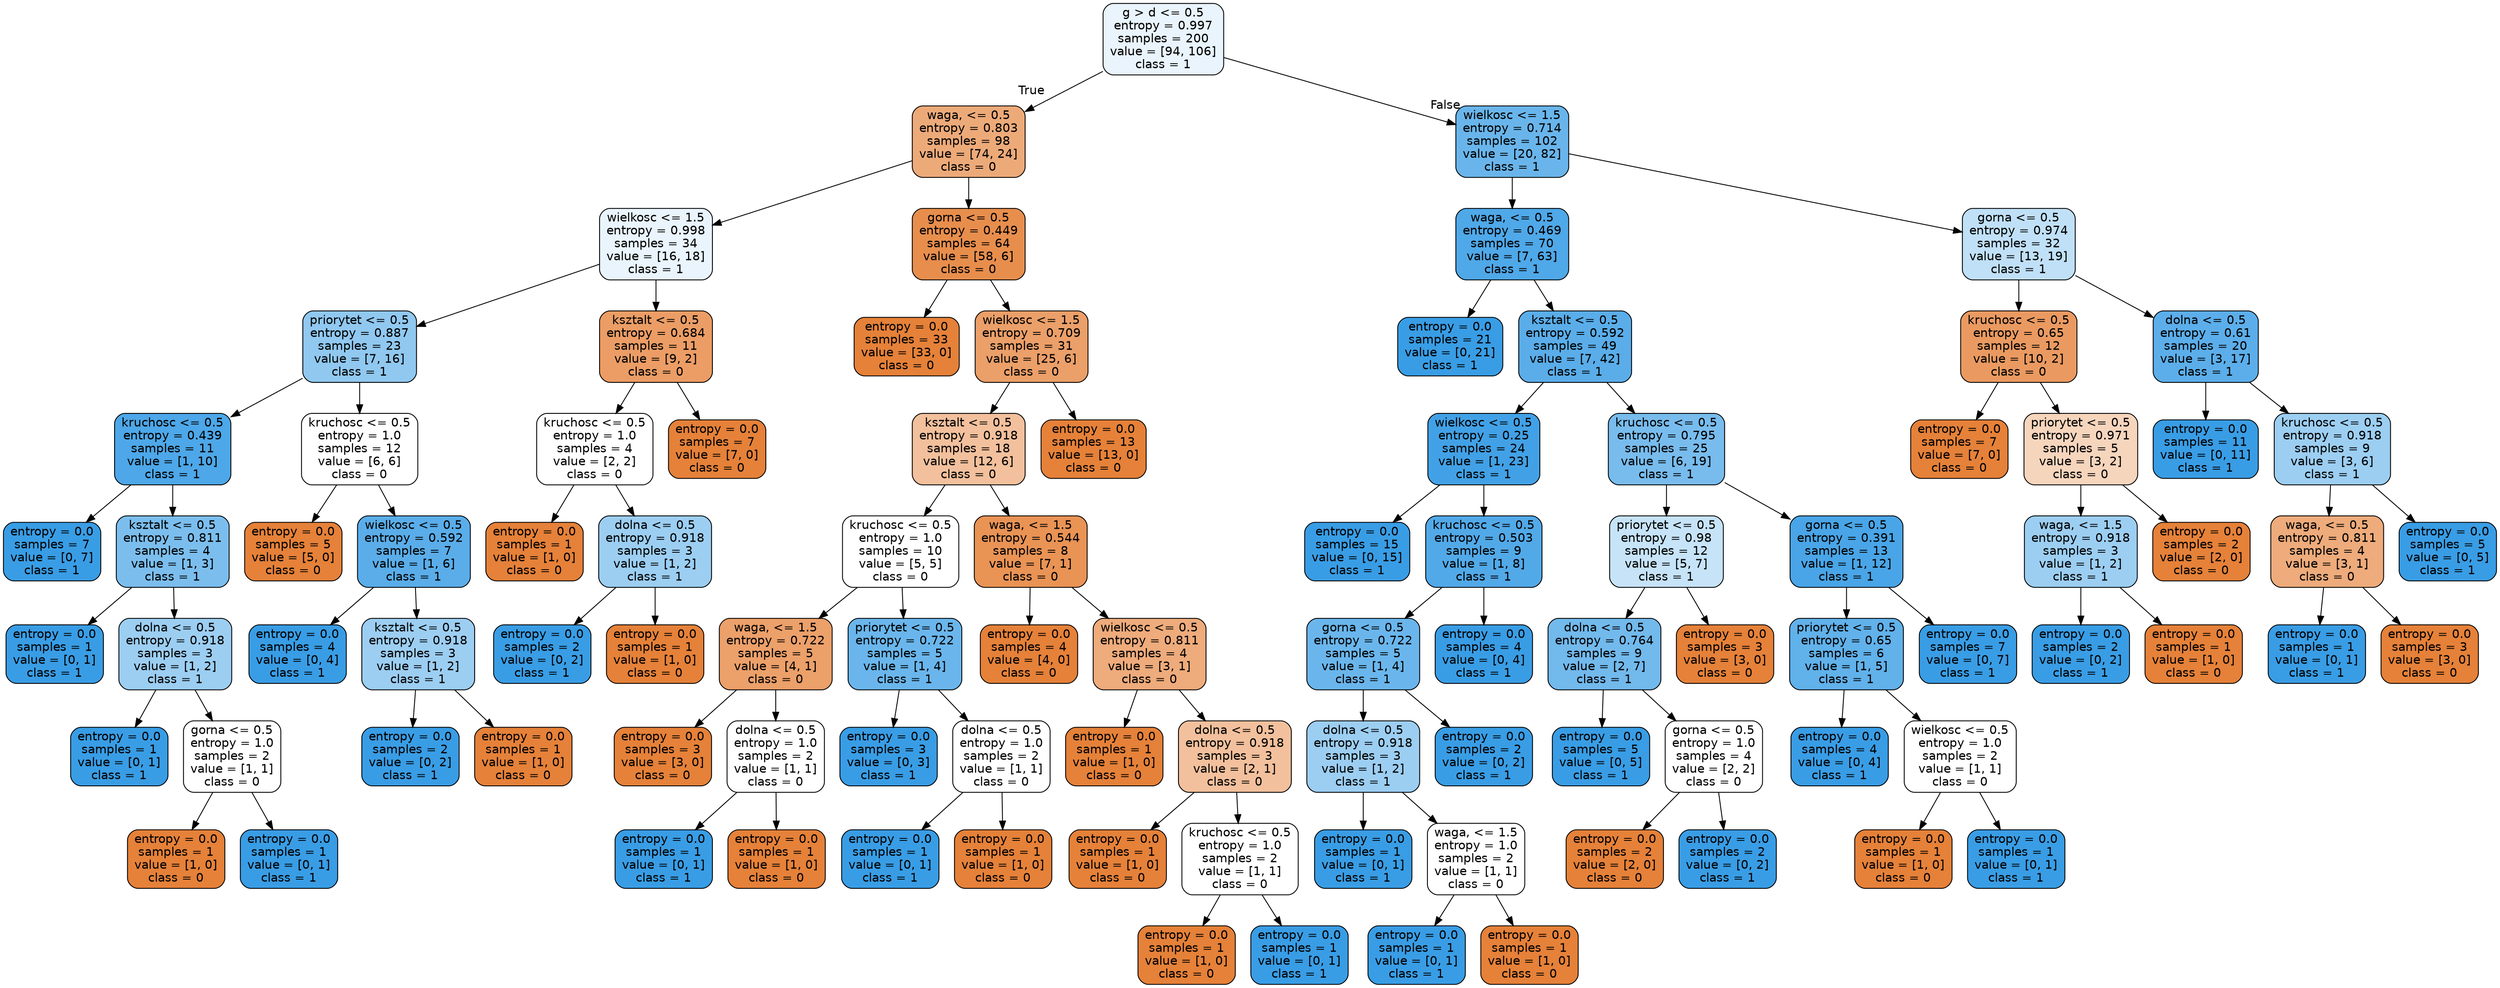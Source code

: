 digraph Tree {
node [shape=box, style="filled, rounded", color="black", fontname="helvetica"] ;
edge [fontname="helvetica"] ;
0 [label="g > d <= 0.5\nentropy = 0.997\nsamples = 200\nvalue = [94, 106]\nclass = 1", fillcolor="#e9f4fc"] ;
1 [label="waga, <= 0.5\nentropy = 0.803\nsamples = 98\nvalue = [74, 24]\nclass = 0", fillcolor="#edaa79"] ;
0 -> 1 [labeldistance=2.5, labelangle=45, headlabel="True"] ;
2 [label="wielkosc <= 1.5\nentropy = 0.998\nsamples = 34\nvalue = [16, 18]\nclass = 1", fillcolor="#e9f4fc"] ;
1 -> 2 ;
3 [label="priorytet <= 0.5\nentropy = 0.887\nsamples = 23\nvalue = [7, 16]\nclass = 1", fillcolor="#90c8f0"] ;
2 -> 3 ;
4 [label="kruchosc <= 0.5\nentropy = 0.439\nsamples = 11\nvalue = [1, 10]\nclass = 1", fillcolor="#4da7e8"] ;
3 -> 4 ;
5 [label="entropy = 0.0\nsamples = 7\nvalue = [0, 7]\nclass = 1", fillcolor="#399de5"] ;
4 -> 5 ;
6 [label="ksztalt <= 0.5\nentropy = 0.811\nsamples = 4\nvalue = [1, 3]\nclass = 1", fillcolor="#7bbeee"] ;
4 -> 6 ;
7 [label="entropy = 0.0\nsamples = 1\nvalue = [0, 1]\nclass = 1", fillcolor="#399de5"] ;
6 -> 7 ;
8 [label="dolna <= 0.5\nentropy = 0.918\nsamples = 3\nvalue = [1, 2]\nclass = 1", fillcolor="#9ccef2"] ;
6 -> 8 ;
9 [label="entropy = 0.0\nsamples = 1\nvalue = [0, 1]\nclass = 1", fillcolor="#399de5"] ;
8 -> 9 ;
10 [label="gorna <= 0.5\nentropy = 1.0\nsamples = 2\nvalue = [1, 1]\nclass = 0", fillcolor="#ffffff"] ;
8 -> 10 ;
11 [label="entropy = 0.0\nsamples = 1\nvalue = [1, 0]\nclass = 0", fillcolor="#e58139"] ;
10 -> 11 ;
12 [label="entropy = 0.0\nsamples = 1\nvalue = [0, 1]\nclass = 1", fillcolor="#399de5"] ;
10 -> 12 ;
13 [label="kruchosc <= 0.5\nentropy = 1.0\nsamples = 12\nvalue = [6, 6]\nclass = 0", fillcolor="#ffffff"] ;
3 -> 13 ;
14 [label="entropy = 0.0\nsamples = 5\nvalue = [5, 0]\nclass = 0", fillcolor="#e58139"] ;
13 -> 14 ;
15 [label="wielkosc <= 0.5\nentropy = 0.592\nsamples = 7\nvalue = [1, 6]\nclass = 1", fillcolor="#5aade9"] ;
13 -> 15 ;
16 [label="entropy = 0.0\nsamples = 4\nvalue = [0, 4]\nclass = 1", fillcolor="#399de5"] ;
15 -> 16 ;
17 [label="ksztalt <= 0.5\nentropy = 0.918\nsamples = 3\nvalue = [1, 2]\nclass = 1", fillcolor="#9ccef2"] ;
15 -> 17 ;
18 [label="entropy = 0.0\nsamples = 2\nvalue = [0, 2]\nclass = 1", fillcolor="#399de5"] ;
17 -> 18 ;
19 [label="entropy = 0.0\nsamples = 1\nvalue = [1, 0]\nclass = 0", fillcolor="#e58139"] ;
17 -> 19 ;
20 [label="ksztalt <= 0.5\nentropy = 0.684\nsamples = 11\nvalue = [9, 2]\nclass = 0", fillcolor="#eb9d65"] ;
2 -> 20 ;
21 [label="kruchosc <= 0.5\nentropy = 1.0\nsamples = 4\nvalue = [2, 2]\nclass = 0", fillcolor="#ffffff"] ;
20 -> 21 ;
22 [label="entropy = 0.0\nsamples = 1\nvalue = [1, 0]\nclass = 0", fillcolor="#e58139"] ;
21 -> 22 ;
23 [label="dolna <= 0.5\nentropy = 0.918\nsamples = 3\nvalue = [1, 2]\nclass = 1", fillcolor="#9ccef2"] ;
21 -> 23 ;
24 [label="entropy = 0.0\nsamples = 2\nvalue = [0, 2]\nclass = 1", fillcolor="#399de5"] ;
23 -> 24 ;
25 [label="entropy = 0.0\nsamples = 1\nvalue = [1, 0]\nclass = 0", fillcolor="#e58139"] ;
23 -> 25 ;
26 [label="entropy = 0.0\nsamples = 7\nvalue = [7, 0]\nclass = 0", fillcolor="#e58139"] ;
20 -> 26 ;
27 [label="gorna <= 0.5\nentropy = 0.449\nsamples = 64\nvalue = [58, 6]\nclass = 0", fillcolor="#e88e4d"] ;
1 -> 27 ;
28 [label="entropy = 0.0\nsamples = 33\nvalue = [33, 0]\nclass = 0", fillcolor="#e58139"] ;
27 -> 28 ;
29 [label="wielkosc <= 1.5\nentropy = 0.709\nsamples = 31\nvalue = [25, 6]\nclass = 0", fillcolor="#eb9f69"] ;
27 -> 29 ;
30 [label="ksztalt <= 0.5\nentropy = 0.918\nsamples = 18\nvalue = [12, 6]\nclass = 0", fillcolor="#f2c09c"] ;
29 -> 30 ;
31 [label="kruchosc <= 0.5\nentropy = 1.0\nsamples = 10\nvalue = [5, 5]\nclass = 0", fillcolor="#ffffff"] ;
30 -> 31 ;
32 [label="waga, <= 1.5\nentropy = 0.722\nsamples = 5\nvalue = [4, 1]\nclass = 0", fillcolor="#eca06a"] ;
31 -> 32 ;
33 [label="entropy = 0.0\nsamples = 3\nvalue = [3, 0]\nclass = 0", fillcolor="#e58139"] ;
32 -> 33 ;
34 [label="dolna <= 0.5\nentropy = 1.0\nsamples = 2\nvalue = [1, 1]\nclass = 0", fillcolor="#ffffff"] ;
32 -> 34 ;
35 [label="entropy = 0.0\nsamples = 1\nvalue = [0, 1]\nclass = 1", fillcolor="#399de5"] ;
34 -> 35 ;
36 [label="entropy = 0.0\nsamples = 1\nvalue = [1, 0]\nclass = 0", fillcolor="#e58139"] ;
34 -> 36 ;
37 [label="priorytet <= 0.5\nentropy = 0.722\nsamples = 5\nvalue = [1, 4]\nclass = 1", fillcolor="#6ab6ec"] ;
31 -> 37 ;
38 [label="entropy = 0.0\nsamples = 3\nvalue = [0, 3]\nclass = 1", fillcolor="#399de5"] ;
37 -> 38 ;
39 [label="dolna <= 0.5\nentropy = 1.0\nsamples = 2\nvalue = [1, 1]\nclass = 0", fillcolor="#ffffff"] ;
37 -> 39 ;
40 [label="entropy = 0.0\nsamples = 1\nvalue = [0, 1]\nclass = 1", fillcolor="#399de5"] ;
39 -> 40 ;
41 [label="entropy = 0.0\nsamples = 1\nvalue = [1, 0]\nclass = 0", fillcolor="#e58139"] ;
39 -> 41 ;
42 [label="waga, <= 1.5\nentropy = 0.544\nsamples = 8\nvalue = [7, 1]\nclass = 0", fillcolor="#e99355"] ;
30 -> 42 ;
43 [label="entropy = 0.0\nsamples = 4\nvalue = [4, 0]\nclass = 0", fillcolor="#e58139"] ;
42 -> 43 ;
44 [label="wielkosc <= 0.5\nentropy = 0.811\nsamples = 4\nvalue = [3, 1]\nclass = 0", fillcolor="#eeab7b"] ;
42 -> 44 ;
45 [label="entropy = 0.0\nsamples = 1\nvalue = [1, 0]\nclass = 0", fillcolor="#e58139"] ;
44 -> 45 ;
46 [label="dolna <= 0.5\nentropy = 0.918\nsamples = 3\nvalue = [2, 1]\nclass = 0", fillcolor="#f2c09c"] ;
44 -> 46 ;
47 [label="entropy = 0.0\nsamples = 1\nvalue = [1, 0]\nclass = 0", fillcolor="#e58139"] ;
46 -> 47 ;
48 [label="kruchosc <= 0.5\nentropy = 1.0\nsamples = 2\nvalue = [1, 1]\nclass = 0", fillcolor="#ffffff"] ;
46 -> 48 ;
49 [label="entropy = 0.0\nsamples = 1\nvalue = [1, 0]\nclass = 0", fillcolor="#e58139"] ;
48 -> 49 ;
50 [label="entropy = 0.0\nsamples = 1\nvalue = [0, 1]\nclass = 1", fillcolor="#399de5"] ;
48 -> 50 ;
51 [label="entropy = 0.0\nsamples = 13\nvalue = [13, 0]\nclass = 0", fillcolor="#e58139"] ;
29 -> 51 ;
52 [label="wielkosc <= 1.5\nentropy = 0.714\nsamples = 102\nvalue = [20, 82]\nclass = 1", fillcolor="#69b5eb"] ;
0 -> 52 [labeldistance=2.5, labelangle=-45, headlabel="False"] ;
53 [label="waga, <= 0.5\nentropy = 0.469\nsamples = 70\nvalue = [7, 63]\nclass = 1", fillcolor="#4fa8e8"] ;
52 -> 53 ;
54 [label="entropy = 0.0\nsamples = 21\nvalue = [0, 21]\nclass = 1", fillcolor="#399de5"] ;
53 -> 54 ;
55 [label="ksztalt <= 0.5\nentropy = 0.592\nsamples = 49\nvalue = [7, 42]\nclass = 1", fillcolor="#5aade9"] ;
53 -> 55 ;
56 [label="wielkosc <= 0.5\nentropy = 0.25\nsamples = 24\nvalue = [1, 23]\nclass = 1", fillcolor="#42a1e6"] ;
55 -> 56 ;
57 [label="entropy = 0.0\nsamples = 15\nvalue = [0, 15]\nclass = 1", fillcolor="#399de5"] ;
56 -> 57 ;
58 [label="kruchosc <= 0.5\nentropy = 0.503\nsamples = 9\nvalue = [1, 8]\nclass = 1", fillcolor="#52a9e8"] ;
56 -> 58 ;
59 [label="gorna <= 0.5\nentropy = 0.722\nsamples = 5\nvalue = [1, 4]\nclass = 1", fillcolor="#6ab6ec"] ;
58 -> 59 ;
60 [label="dolna <= 0.5\nentropy = 0.918\nsamples = 3\nvalue = [1, 2]\nclass = 1", fillcolor="#9ccef2"] ;
59 -> 60 ;
61 [label="entropy = 0.0\nsamples = 1\nvalue = [0, 1]\nclass = 1", fillcolor="#399de5"] ;
60 -> 61 ;
62 [label="waga, <= 1.5\nentropy = 1.0\nsamples = 2\nvalue = [1, 1]\nclass = 0", fillcolor="#ffffff"] ;
60 -> 62 ;
63 [label="entropy = 0.0\nsamples = 1\nvalue = [0, 1]\nclass = 1", fillcolor="#399de5"] ;
62 -> 63 ;
64 [label="entropy = 0.0\nsamples = 1\nvalue = [1, 0]\nclass = 0", fillcolor="#e58139"] ;
62 -> 64 ;
65 [label="entropy = 0.0\nsamples = 2\nvalue = [0, 2]\nclass = 1", fillcolor="#399de5"] ;
59 -> 65 ;
66 [label="entropy = 0.0\nsamples = 4\nvalue = [0, 4]\nclass = 1", fillcolor="#399de5"] ;
58 -> 66 ;
67 [label="kruchosc <= 0.5\nentropy = 0.795\nsamples = 25\nvalue = [6, 19]\nclass = 1", fillcolor="#78bced"] ;
55 -> 67 ;
68 [label="priorytet <= 0.5\nentropy = 0.98\nsamples = 12\nvalue = [5, 7]\nclass = 1", fillcolor="#c6e3f8"] ;
67 -> 68 ;
69 [label="dolna <= 0.5\nentropy = 0.764\nsamples = 9\nvalue = [2, 7]\nclass = 1", fillcolor="#72b9ec"] ;
68 -> 69 ;
70 [label="entropy = 0.0\nsamples = 5\nvalue = [0, 5]\nclass = 1", fillcolor="#399de5"] ;
69 -> 70 ;
71 [label="gorna <= 0.5\nentropy = 1.0\nsamples = 4\nvalue = [2, 2]\nclass = 0", fillcolor="#ffffff"] ;
69 -> 71 ;
72 [label="entropy = 0.0\nsamples = 2\nvalue = [2, 0]\nclass = 0", fillcolor="#e58139"] ;
71 -> 72 ;
73 [label="entropy = 0.0\nsamples = 2\nvalue = [0, 2]\nclass = 1", fillcolor="#399de5"] ;
71 -> 73 ;
74 [label="entropy = 0.0\nsamples = 3\nvalue = [3, 0]\nclass = 0", fillcolor="#e58139"] ;
68 -> 74 ;
75 [label="gorna <= 0.5\nentropy = 0.391\nsamples = 13\nvalue = [1, 12]\nclass = 1", fillcolor="#49a5e7"] ;
67 -> 75 ;
76 [label="priorytet <= 0.5\nentropy = 0.65\nsamples = 6\nvalue = [1, 5]\nclass = 1", fillcolor="#61b1ea"] ;
75 -> 76 ;
77 [label="entropy = 0.0\nsamples = 4\nvalue = [0, 4]\nclass = 1", fillcolor="#399de5"] ;
76 -> 77 ;
78 [label="wielkosc <= 0.5\nentropy = 1.0\nsamples = 2\nvalue = [1, 1]\nclass = 0", fillcolor="#ffffff"] ;
76 -> 78 ;
79 [label="entropy = 0.0\nsamples = 1\nvalue = [1, 0]\nclass = 0", fillcolor="#e58139"] ;
78 -> 79 ;
80 [label="entropy = 0.0\nsamples = 1\nvalue = [0, 1]\nclass = 1", fillcolor="#399de5"] ;
78 -> 80 ;
81 [label="entropy = 0.0\nsamples = 7\nvalue = [0, 7]\nclass = 1", fillcolor="#399de5"] ;
75 -> 81 ;
82 [label="gorna <= 0.5\nentropy = 0.974\nsamples = 32\nvalue = [13, 19]\nclass = 1", fillcolor="#c0e0f7"] ;
52 -> 82 ;
83 [label="kruchosc <= 0.5\nentropy = 0.65\nsamples = 12\nvalue = [10, 2]\nclass = 0", fillcolor="#ea9a61"] ;
82 -> 83 ;
84 [label="entropy = 0.0\nsamples = 7\nvalue = [7, 0]\nclass = 0", fillcolor="#e58139"] ;
83 -> 84 ;
85 [label="priorytet <= 0.5\nentropy = 0.971\nsamples = 5\nvalue = [3, 2]\nclass = 0", fillcolor="#f6d5bd"] ;
83 -> 85 ;
86 [label="waga, <= 1.5\nentropy = 0.918\nsamples = 3\nvalue = [1, 2]\nclass = 1", fillcolor="#9ccef2"] ;
85 -> 86 ;
87 [label="entropy = 0.0\nsamples = 2\nvalue = [0, 2]\nclass = 1", fillcolor="#399de5"] ;
86 -> 87 ;
88 [label="entropy = 0.0\nsamples = 1\nvalue = [1, 0]\nclass = 0", fillcolor="#e58139"] ;
86 -> 88 ;
89 [label="entropy = 0.0\nsamples = 2\nvalue = [2, 0]\nclass = 0", fillcolor="#e58139"] ;
85 -> 89 ;
90 [label="dolna <= 0.5\nentropy = 0.61\nsamples = 20\nvalue = [3, 17]\nclass = 1", fillcolor="#5caeea"] ;
82 -> 90 ;
91 [label="entropy = 0.0\nsamples = 11\nvalue = [0, 11]\nclass = 1", fillcolor="#399de5"] ;
90 -> 91 ;
92 [label="kruchosc <= 0.5\nentropy = 0.918\nsamples = 9\nvalue = [3, 6]\nclass = 1", fillcolor="#9ccef2"] ;
90 -> 92 ;
93 [label="waga, <= 0.5\nentropy = 0.811\nsamples = 4\nvalue = [3, 1]\nclass = 0", fillcolor="#eeab7b"] ;
92 -> 93 ;
94 [label="entropy = 0.0\nsamples = 1\nvalue = [0, 1]\nclass = 1", fillcolor="#399de5"] ;
93 -> 94 ;
95 [label="entropy = 0.0\nsamples = 3\nvalue = [3, 0]\nclass = 0", fillcolor="#e58139"] ;
93 -> 95 ;
96 [label="entropy = 0.0\nsamples = 5\nvalue = [0, 5]\nclass = 1", fillcolor="#399de5"] ;
92 -> 96 ;
}
